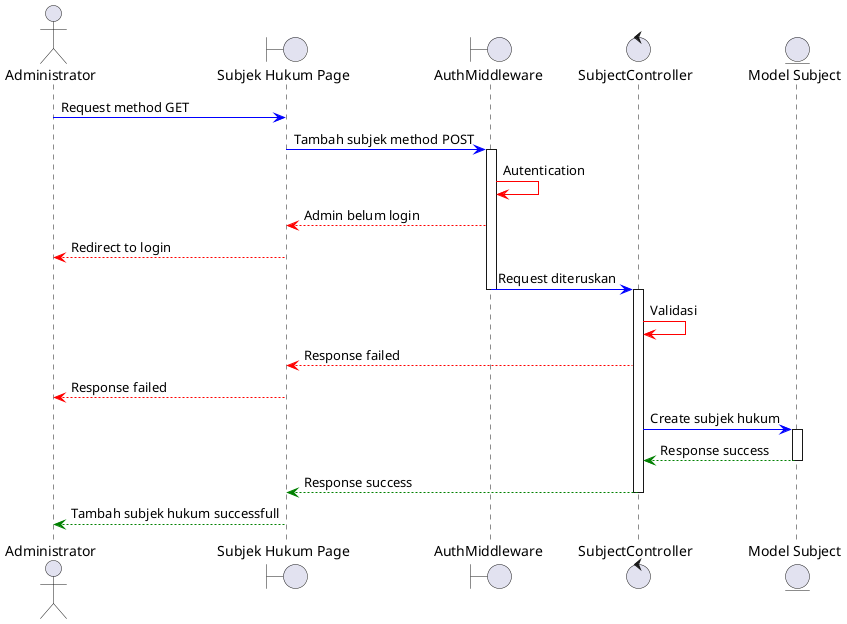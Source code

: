@startuml


actor "Administrator" as admin
boundary "Subjek Hukum Page" as subjek
boundary "AuthMiddleware" as middleware
control "SubjectController" as controller
entity "Model Subject" as model

admin -[#Blue]> subjek : Request method GET
subjek -[#Blue]> middleware : Tambah subjek method POST
activate middleware
middleware -[#Red]> middleware : Autentication
middleware --[#Red]> subjek : Admin belum login
subjek --[#Red]> admin : Redirect to login
middleware -[#Blue]> controller : Request diteruskan
deactivate middleware

activate controller
controller -[#Red]> controller : Validasi
controller --[#Red]> subjek : Response failed
subjek --[#Red]> admin : Response failed
controller -[#Blue]> model : Create subjek hukum
activate model
model --[#Green]> controller : Response success
deactivate model
controller --[#Green]> subjek : Response success
deactivate controller
subjek --[#Green]> admin : Tambah subjek hukum successfull
@enduml